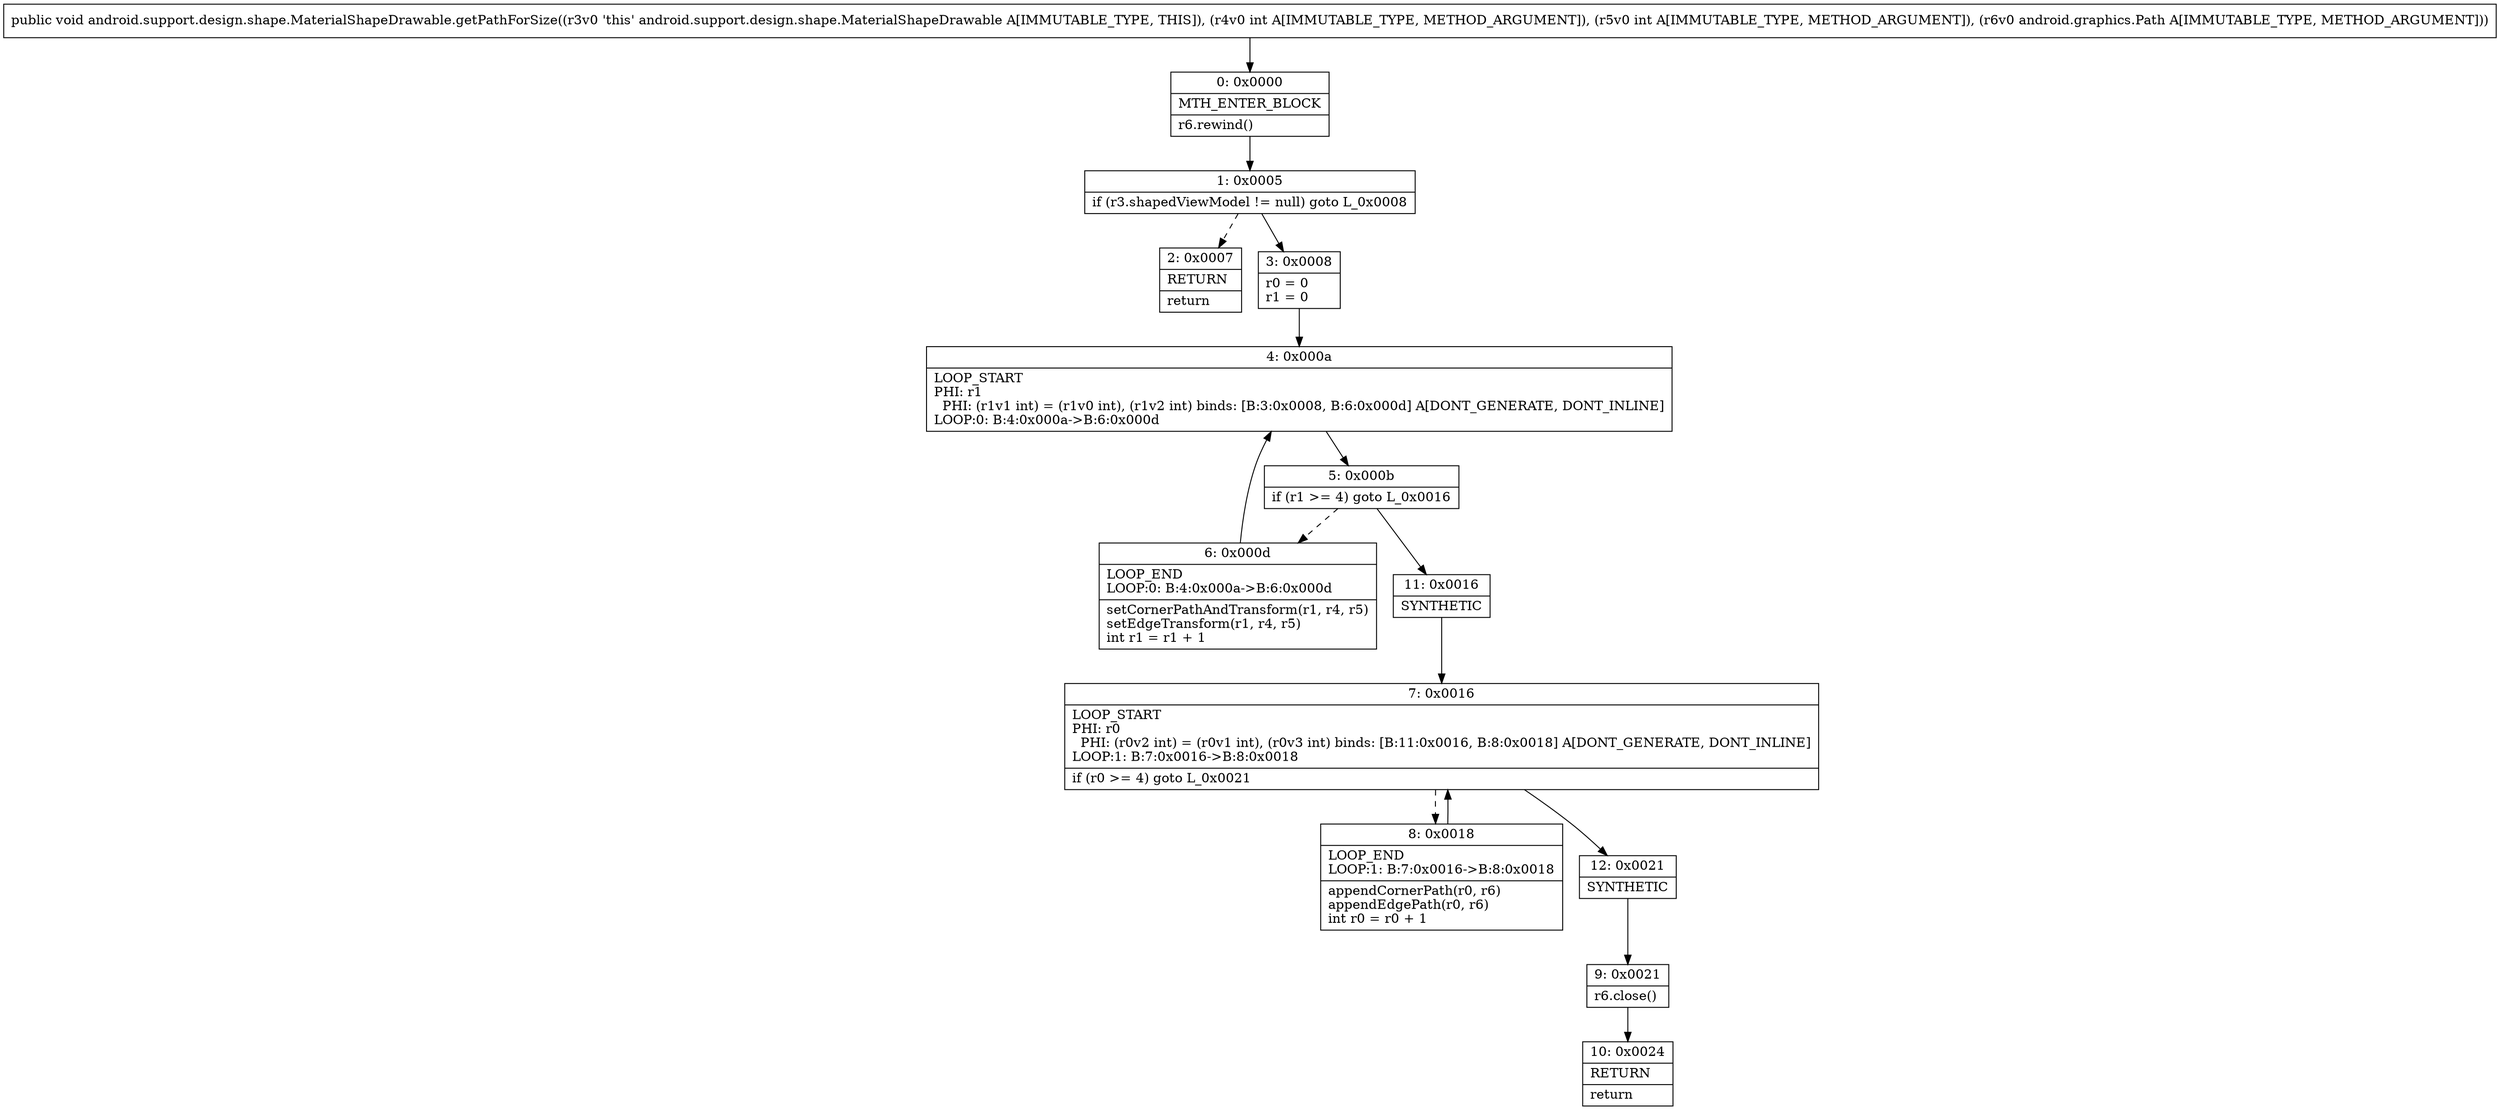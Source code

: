 digraph "CFG forandroid.support.design.shape.MaterialShapeDrawable.getPathForSize(IILandroid\/graphics\/Path;)V" {
Node_0 [shape=record,label="{0\:\ 0x0000|MTH_ENTER_BLOCK\l|r6.rewind()\l}"];
Node_1 [shape=record,label="{1\:\ 0x0005|if (r3.shapedViewModel != null) goto L_0x0008\l}"];
Node_2 [shape=record,label="{2\:\ 0x0007|RETURN\l|return\l}"];
Node_3 [shape=record,label="{3\:\ 0x0008|r0 = 0\lr1 = 0\l}"];
Node_4 [shape=record,label="{4\:\ 0x000a|LOOP_START\lPHI: r1 \l  PHI: (r1v1 int) = (r1v0 int), (r1v2 int) binds: [B:3:0x0008, B:6:0x000d] A[DONT_GENERATE, DONT_INLINE]\lLOOP:0: B:4:0x000a\-\>B:6:0x000d\l}"];
Node_5 [shape=record,label="{5\:\ 0x000b|if (r1 \>= 4) goto L_0x0016\l}"];
Node_6 [shape=record,label="{6\:\ 0x000d|LOOP_END\lLOOP:0: B:4:0x000a\-\>B:6:0x000d\l|setCornerPathAndTransform(r1, r4, r5)\lsetEdgeTransform(r1, r4, r5)\lint r1 = r1 + 1\l}"];
Node_7 [shape=record,label="{7\:\ 0x0016|LOOP_START\lPHI: r0 \l  PHI: (r0v2 int) = (r0v1 int), (r0v3 int) binds: [B:11:0x0016, B:8:0x0018] A[DONT_GENERATE, DONT_INLINE]\lLOOP:1: B:7:0x0016\-\>B:8:0x0018\l|if (r0 \>= 4) goto L_0x0021\l}"];
Node_8 [shape=record,label="{8\:\ 0x0018|LOOP_END\lLOOP:1: B:7:0x0016\-\>B:8:0x0018\l|appendCornerPath(r0, r6)\lappendEdgePath(r0, r6)\lint r0 = r0 + 1\l}"];
Node_9 [shape=record,label="{9\:\ 0x0021|r6.close()\l}"];
Node_10 [shape=record,label="{10\:\ 0x0024|RETURN\l|return\l}"];
Node_11 [shape=record,label="{11\:\ 0x0016|SYNTHETIC\l}"];
Node_12 [shape=record,label="{12\:\ 0x0021|SYNTHETIC\l}"];
MethodNode[shape=record,label="{public void android.support.design.shape.MaterialShapeDrawable.getPathForSize((r3v0 'this' android.support.design.shape.MaterialShapeDrawable A[IMMUTABLE_TYPE, THIS]), (r4v0 int A[IMMUTABLE_TYPE, METHOD_ARGUMENT]), (r5v0 int A[IMMUTABLE_TYPE, METHOD_ARGUMENT]), (r6v0 android.graphics.Path A[IMMUTABLE_TYPE, METHOD_ARGUMENT])) }"];
MethodNode -> Node_0;
Node_0 -> Node_1;
Node_1 -> Node_2[style=dashed];
Node_1 -> Node_3;
Node_3 -> Node_4;
Node_4 -> Node_5;
Node_5 -> Node_6[style=dashed];
Node_5 -> Node_11;
Node_6 -> Node_4;
Node_7 -> Node_8[style=dashed];
Node_7 -> Node_12;
Node_8 -> Node_7;
Node_9 -> Node_10;
Node_11 -> Node_7;
Node_12 -> Node_9;
}

